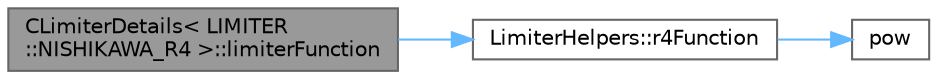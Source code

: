 digraph "CLimiterDetails&lt; LIMITER::NISHIKAWA_R4 &gt;::limiterFunction"
{
 // LATEX_PDF_SIZE
  bgcolor="transparent";
  edge [fontname=Helvetica,fontsize=10,labelfontname=Helvetica,labelfontsize=10];
  node [fontname=Helvetica,fontsize=10,shape=box,height=0.2,width=0.4];
  rankdir="LR";
  Node1 [id="Node000001",label="CLimiterDetails\< LIMITER\l::NISHIKAWA_R4 \>::limiterFunction",height=0.2,width=0.4,color="gray40", fillcolor="grey60", style="filled", fontcolor="black",tooltip="Smooth function that disables limiting in smooth regions."];
  Node1 -> Node2 [id="edge1_Node000001_Node000002",color="steelblue1",style="solid",tooltip=" "];
  Node2 [id="Node000002",label="LimiterHelpers::r4Function",height=0.2,width=0.4,color="grey40", fillcolor="white", style="filled",URL="$structLimiterHelpers.html#a7463438721708576cb1502ae6cea827d",tooltip=" "];
  Node2 -> Node3 [id="edge2_Node000002_Node000003",color="steelblue1",style="solid",tooltip=" "];
  Node3 [id="Node000003",label="pow",height=0.2,width=0.4,color="grey40", fillcolor="white", style="filled",URL="$group__SIMD.html#ga768cbdeba8e4567257959378fba27f17",tooltip=" "];
}
